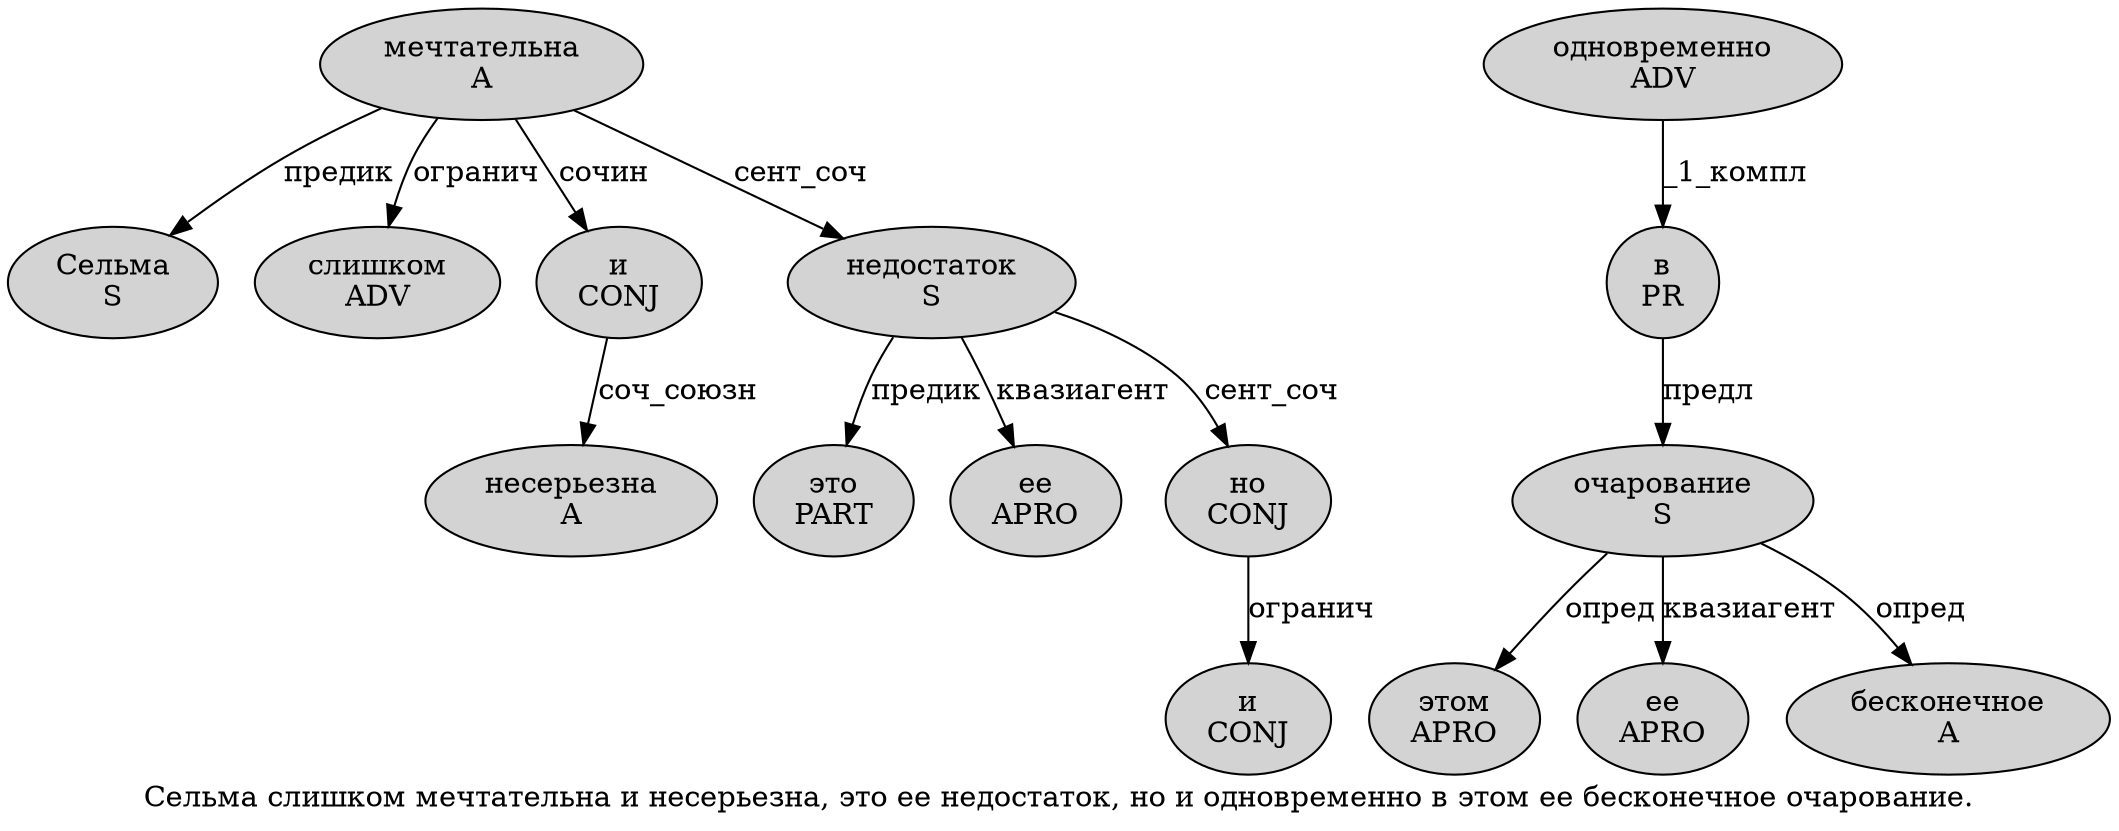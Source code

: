 digraph SENTENCE_1499 {
	graph [label="Сельма слишком мечтательна и несерьезна, это ее недостаток, но и одновременно в этом ее бесконечное очарование."]
	node [style=filled]
		0 [label="Сельма
S" color="" fillcolor=lightgray penwidth=1 shape=ellipse]
		1 [label="слишком
ADV" color="" fillcolor=lightgray penwidth=1 shape=ellipse]
		2 [label="мечтательна
A" color="" fillcolor=lightgray penwidth=1 shape=ellipse]
		3 [label="и
CONJ" color="" fillcolor=lightgray penwidth=1 shape=ellipse]
		4 [label="несерьезна
A" color="" fillcolor=lightgray penwidth=1 shape=ellipse]
		6 [label="это
PART" color="" fillcolor=lightgray penwidth=1 shape=ellipse]
		7 [label="ее
APRO" color="" fillcolor=lightgray penwidth=1 shape=ellipse]
		8 [label="недостаток
S" color="" fillcolor=lightgray penwidth=1 shape=ellipse]
		10 [label="но
CONJ" color="" fillcolor=lightgray penwidth=1 shape=ellipse]
		11 [label="и
CONJ" color="" fillcolor=lightgray penwidth=1 shape=ellipse]
		12 [label="одновременно
ADV" color="" fillcolor=lightgray penwidth=1 shape=ellipse]
		13 [label="в
PR" color="" fillcolor=lightgray penwidth=1 shape=ellipse]
		14 [label="этом
APRO" color="" fillcolor=lightgray penwidth=1 shape=ellipse]
		15 [label="ее
APRO" color="" fillcolor=lightgray penwidth=1 shape=ellipse]
		16 [label="бесконечное
A" color="" fillcolor=lightgray penwidth=1 shape=ellipse]
		17 [label="очарование
S" color="" fillcolor=lightgray penwidth=1 shape=ellipse]
			12 -> 13 [label="_1_компл"]
			3 -> 4 [label="соч_союзн"]
			2 -> 0 [label="предик"]
			2 -> 1 [label="огранич"]
			2 -> 3 [label="сочин"]
			2 -> 8 [label="сент_соч"]
			17 -> 14 [label="опред"]
			17 -> 15 [label="квазиагент"]
			17 -> 16 [label="опред"]
			10 -> 11 [label="огранич"]
			13 -> 17 [label="предл"]
			8 -> 6 [label="предик"]
			8 -> 7 [label="квазиагент"]
			8 -> 10 [label="сент_соч"]
}